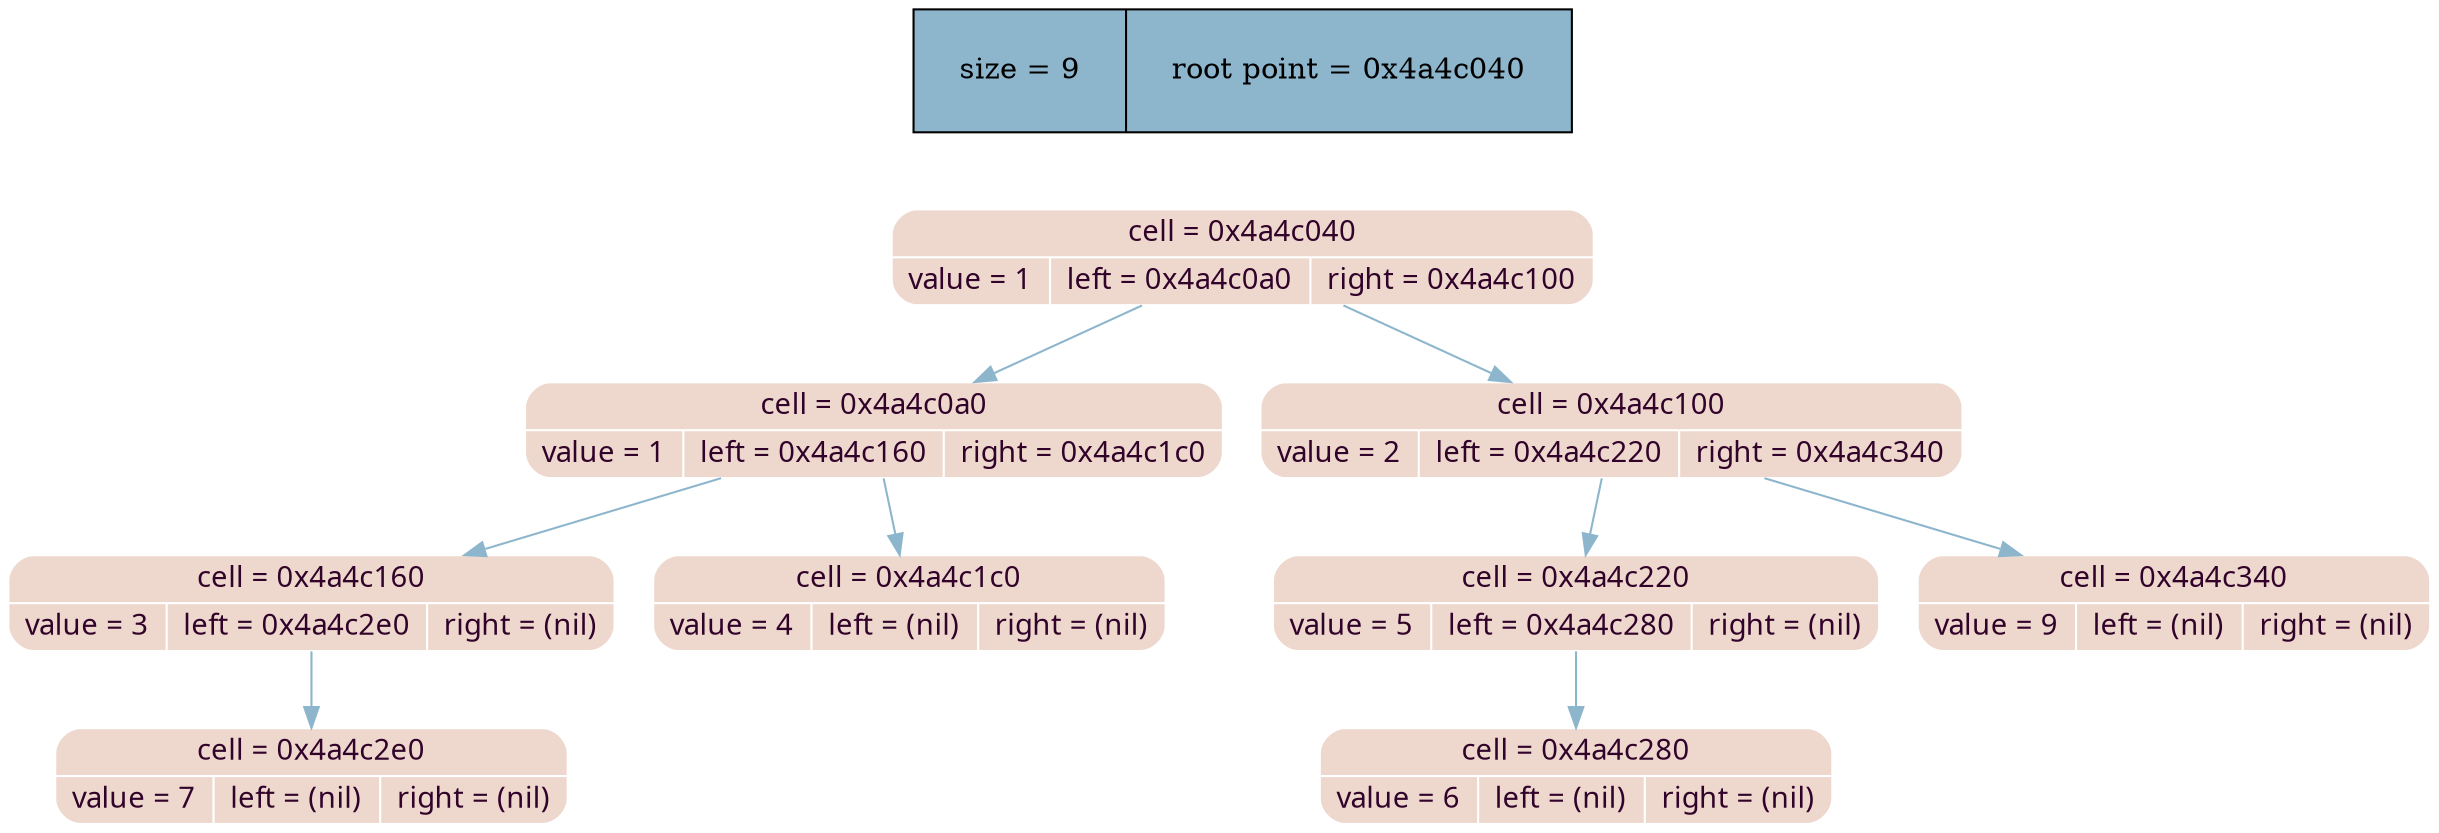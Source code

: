 digraph   
{
rankdir = ""
splines = "true"

node_stat [margin = "0.3*0.3", style = "filled", shape = "record", fillcolor = "#8DB6CD" label = " size = 9 | root point = 0x4a4c040"]
{rank = source; node_stat}

node0x4a4c040 [shape = "Mrecord", fillcolor = "#eed8cd", style = "filled", fontcolor = "#31032A", fontname = "Calibri", color = "white", label = "{cell = 0x4a4c040\n | {value = 1 |left = 0x4a4c0a0 |right = 0x4a4c100}}"]
node0x4a4c040 -> node0x4a4c0a0 [color = "#8DB6CD", style = "", constraint = true, fillcolor = "#8DB6CD",   fontcolor = "", fontname = "Calibri", label = ""];
node0x4a4c0a0 [shape = "Mrecord", fillcolor = "#eed8cd", style = "filled", fontcolor = "#31032A", fontname = "Calibri", color = "white", label = "{cell = 0x4a4c0a0\n | {value = 1 |left = 0x4a4c160 |right = 0x4a4c1c0}}"]
node0x4a4c0a0 -> node0x4a4c160 [color = "#8DB6CD", style = "", constraint = true, fillcolor = "#8DB6CD",   fontcolor = "", fontname = "Calibri", label = ""];
node0x4a4c160 [shape = "Mrecord", fillcolor = "#eed8cd", style = "filled", fontcolor = "#31032A", fontname = "Calibri", color = "white", label = "{cell = 0x4a4c160\n | {value = 3 |left = 0x4a4c2e0 |right = (nil)}}"]
node0x4a4c160 -> node0x4a4c2e0 [color = "#8DB6CD", style = "", constraint = true, fillcolor = "#8DB6CD",   fontcolor = "", fontname = "Calibri", label = ""];
node0x4a4c2e0 [shape = "Mrecord", fillcolor = "#eed8cd", style = "filled", fontcolor = "#31032A", fontname = "Calibri", color = "white", label = "{cell = 0x4a4c2e0\n | {value = 7 |left = (nil) |right = (nil)}}"]
node0x4a4c0a0 -> node0x4a4c1c0 [color = "#8DB6CD", style = "", constraint = true, fillcolor = "#8DB6CD",   fontcolor = "", fontname = "Calibri", label = ""];
node0x4a4c1c0 [shape = "Mrecord", fillcolor = "#eed8cd", style = "filled", fontcolor = "#31032A", fontname = "Calibri", color = "white", label = "{cell = 0x4a4c1c0\n | {value = 4 |left = (nil) |right = (nil)}}"]
node0x4a4c040 -> node0x4a4c100 [color = "#8DB6CD", style = "", constraint = true, fillcolor = "#8DB6CD",   fontcolor = "", fontname = "Calibri", label = ""];
node0x4a4c100 [shape = "Mrecord", fillcolor = "#eed8cd", style = "filled", fontcolor = "#31032A", fontname = "Calibri", color = "white", label = "{cell = 0x4a4c100\n | {value = 2 |left = 0x4a4c220 |right = 0x4a4c340}}"]
node0x4a4c100 -> node0x4a4c220 [color = "#8DB6CD", style = "", constraint = true, fillcolor = "#8DB6CD",   fontcolor = "", fontname = "Calibri", label = ""];
node0x4a4c220 [shape = "Mrecord", fillcolor = "#eed8cd", style = "filled", fontcolor = "#31032A", fontname = "Calibri", color = "white", label = "{cell = 0x4a4c220\n | {value = 5 |left = 0x4a4c280 |right = (nil)}}"]
node0x4a4c220 -> node0x4a4c280 [color = "#8DB6CD", style = "", constraint = true, fillcolor = "#8DB6CD",   fontcolor = "", fontname = "Calibri", label = ""];
node0x4a4c280 [shape = "Mrecord", fillcolor = "#eed8cd", style = "filled", fontcolor = "#31032A", fontname = "Calibri", color = "white", label = "{cell = 0x4a4c280\n | {value = 6 |left = (nil) |right = (nil)}}"]
node0x4a4c100 -> node0x4a4c340 [color = "#8DB6CD", style = "", constraint = true, fillcolor = "#8DB6CD",   fontcolor = "", fontname = "Calibri", label = ""];
node0x4a4c340 [shape = "Mrecord", fillcolor = "#eed8cd", style = "filled", fontcolor = "#31032A", fontname = "Calibri", color = "white", label = "{cell = 0x4a4c340\n | {value = 9 |left = (nil) |right = (nil)}}"]
}
